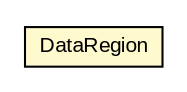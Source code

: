 #!/usr/local/bin/dot
#
# Class diagram 
# Generated by UMLGraph version R5_6-24-gf6e263 (http://www.umlgraph.org/)
#

digraph G {
	edge [fontname="arial",fontsize=10,labelfontname="arial",labelfontsize=10];
	node [fontname="arial",fontsize=10,shape=plaintext];
	nodesep=0.25;
	ranksep=0.5;
	// org.osmdroid.data.DataRegion
	c76597 [label=<<table title="org.osmdroid.data.DataRegion" border="0" cellborder="1" cellspacing="0" cellpadding="2" port="p" bgcolor="lemonChiffon" href="./DataRegion.html">
		<tr><td><table border="0" cellspacing="0" cellpadding="1">
<tr><td align="center" balign="center"> DataRegion </td></tr>
		</table></td></tr>
		</table>>, URL="./DataRegion.html", fontname="arial", fontcolor="black", fontsize=10.0];
}

